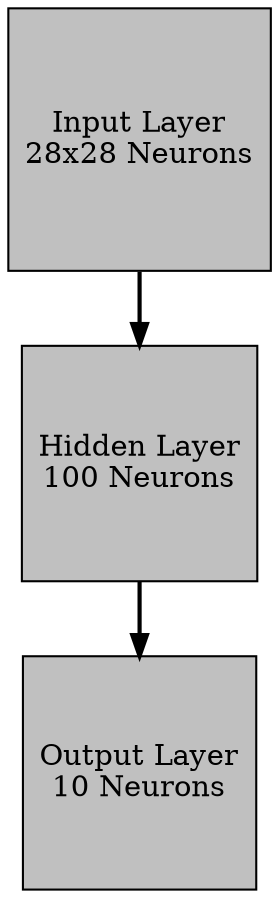 digraph D { 
    dpi=300
    rankdir=UD
    n1 [shape=square,style=filled,fillcolor=grey,label="Input Layer\n28x28 Neurons", width=1.4]
    n2 [shape=square,style=filled,fillcolor=grey,label="Hidden Layer\n100 Neurons", width=1.4]
    n3 [shape=square,style=filled,fillcolor=grey,label="Output Layer\n10 Neurons", width=1.4]

    n1 -> n2 -> n3 [penwidth=2];
}
